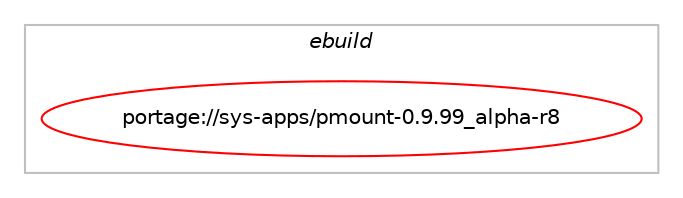 digraph prolog {

# *************
# Graph options
# *************

newrank=true;
concentrate=true;
compound=true;
graph [rankdir=LR,fontname=Helvetica,fontsize=10,ranksep=1.5];#, ranksep=2.5, nodesep=0.2];
edge  [arrowhead=vee];
node  [fontname=Helvetica,fontsize=10];

# **********
# The ebuild
# **********

subgraph cluster_leftcol {
color=gray;
label=<<i>ebuild</i>>;
id [label="portage://sys-apps/pmount-0.9.99_alpha-r8", color=red, width=4, href="../sys-apps/pmount-0.9.99_alpha-r8.svg"];
}

# ****************
# The dependencies
# ****************

subgraph cluster_midcol {
color=gray;
label=<<i>dependencies</i>>;
subgraph cluster_compile {
fillcolor="#eeeeee";
style=filled;
label=<<i>compile</i>>;
# *** BEGIN UNKNOWN DEPENDENCY TYPE (TODO) ***
# id -> equal(use_conditional_group(positive,crypt,portage://sys-apps/pmount-0.9.99_alpha-r8,[package_dependency(portage://sys-apps/pmount-0.9.99_alpha-r8,install,no,sys-fs,cryptsetup,greaterequal,[1.0.6,,-r2,1.0.6-r2],[],[])]))
# *** END UNKNOWN DEPENDENCY TYPE (TODO) ***

# *** BEGIN UNKNOWN DEPENDENCY TYPE (TODO) ***
# id -> equal(package_dependency(portage://sys-apps/pmount-0.9.99_alpha-r8,install,no,acct-group,plugdev,none,[,,],[],[]))
# *** END UNKNOWN DEPENDENCY TYPE (TODO) ***

# *** BEGIN UNKNOWN DEPENDENCY TYPE (TODO) ***
# id -> equal(package_dependency(portage://sys-apps/pmount-0.9.99_alpha-r8,install,no,sys-apps,util-linux,greaterequal,[2.17.2,,,2.17.2],[],[]))
# *** END UNKNOWN DEPENDENCY TYPE (TODO) ***

}
subgraph cluster_compileandrun {
fillcolor="#eeeeee";
style=filled;
label=<<i>compile and run</i>>;
}
subgraph cluster_run {
fillcolor="#eeeeee";
style=filled;
label=<<i>run</i>>;
# *** BEGIN UNKNOWN DEPENDENCY TYPE (TODO) ***
# id -> equal(use_conditional_group(positive,crypt,portage://sys-apps/pmount-0.9.99_alpha-r8,[package_dependency(portage://sys-apps/pmount-0.9.99_alpha-r8,run,no,sys-fs,cryptsetup,greaterequal,[1.0.6,,-r2,1.0.6-r2],[],[])]))
# *** END UNKNOWN DEPENDENCY TYPE (TODO) ***

# *** BEGIN UNKNOWN DEPENDENCY TYPE (TODO) ***
# id -> equal(package_dependency(portage://sys-apps/pmount-0.9.99_alpha-r8,run,no,acct-group,plugdev,none,[,,],[],[]))
# *** END UNKNOWN DEPENDENCY TYPE (TODO) ***

# *** BEGIN UNKNOWN DEPENDENCY TYPE (TODO) ***
# id -> equal(package_dependency(portage://sys-apps/pmount-0.9.99_alpha-r8,run,no,sys-apps,util-linux,greaterequal,[2.17.2,,,2.17.2],[],[]))
# *** END UNKNOWN DEPENDENCY TYPE (TODO) ***

}
}

# **************
# The candidates
# **************

subgraph cluster_choices {
rank=same;
color=gray;
label=<<i>candidates</i>>;

}

}
